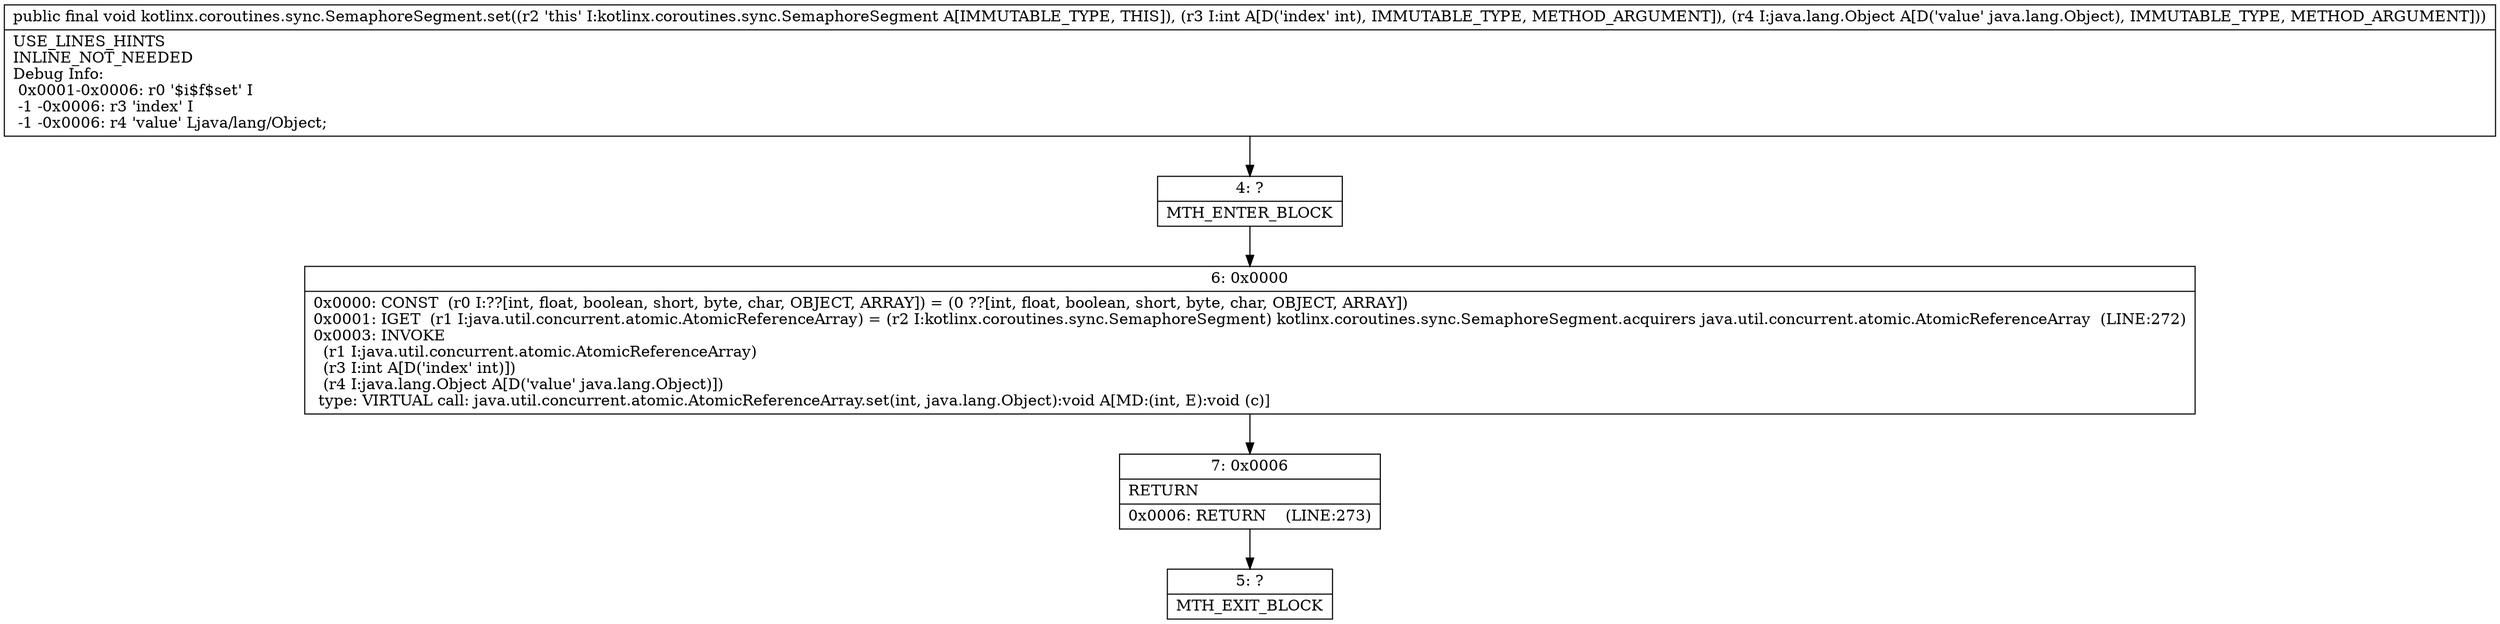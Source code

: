 digraph "CFG forkotlinx.coroutines.sync.SemaphoreSegment.set(ILjava\/lang\/Object;)V" {
Node_4 [shape=record,label="{4\:\ ?|MTH_ENTER_BLOCK\l}"];
Node_6 [shape=record,label="{6\:\ 0x0000|0x0000: CONST  (r0 I:??[int, float, boolean, short, byte, char, OBJECT, ARRAY]) = (0 ??[int, float, boolean, short, byte, char, OBJECT, ARRAY]) \l0x0001: IGET  (r1 I:java.util.concurrent.atomic.AtomicReferenceArray) = (r2 I:kotlinx.coroutines.sync.SemaphoreSegment) kotlinx.coroutines.sync.SemaphoreSegment.acquirers java.util.concurrent.atomic.AtomicReferenceArray  (LINE:272)\l0x0003: INVOKE  \l  (r1 I:java.util.concurrent.atomic.AtomicReferenceArray)\l  (r3 I:int A[D('index' int)])\l  (r4 I:java.lang.Object A[D('value' java.lang.Object)])\l type: VIRTUAL call: java.util.concurrent.atomic.AtomicReferenceArray.set(int, java.lang.Object):void A[MD:(int, E):void (c)]\l}"];
Node_7 [shape=record,label="{7\:\ 0x0006|RETURN\l|0x0006: RETURN    (LINE:273)\l}"];
Node_5 [shape=record,label="{5\:\ ?|MTH_EXIT_BLOCK\l}"];
MethodNode[shape=record,label="{public final void kotlinx.coroutines.sync.SemaphoreSegment.set((r2 'this' I:kotlinx.coroutines.sync.SemaphoreSegment A[IMMUTABLE_TYPE, THIS]), (r3 I:int A[D('index' int), IMMUTABLE_TYPE, METHOD_ARGUMENT]), (r4 I:java.lang.Object A[D('value' java.lang.Object), IMMUTABLE_TYPE, METHOD_ARGUMENT]))  | USE_LINES_HINTS\lINLINE_NOT_NEEDED\lDebug Info:\l  0x0001\-0x0006: r0 '$i$f$set' I\l  \-1 \-0x0006: r3 'index' I\l  \-1 \-0x0006: r4 'value' Ljava\/lang\/Object;\l}"];
MethodNode -> Node_4;Node_4 -> Node_6;
Node_6 -> Node_7;
Node_7 -> Node_5;
}


